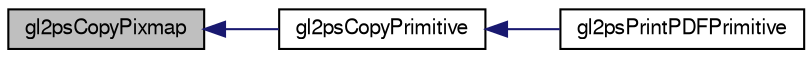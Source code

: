 digraph G
{
  edge [fontname="FreeSans",fontsize="10",labelfontname="FreeSans",labelfontsize="10"];
  node [fontname="FreeSans",fontsize="10",shape=record];
  rankdir="LR";
  Node1 [label="gl2psCopyPixmap",height=0.2,width=0.4,color="black", fillcolor="grey75", style="filled" fontcolor="black"];
  Node1 -> Node2 [dir="back",color="midnightblue",fontsize="10",style="solid",fontname="FreeSans"];
  Node2 [label="gl2psCopyPrimitive",height=0.2,width=0.4,color="black", fillcolor="white", style="filled",URL="$gl2ps_8c.html#a7082408f29ec0c1cf4d71669fc68db6a"];
  Node2 -> Node3 [dir="back",color="midnightblue",fontsize="10",style="solid",fontname="FreeSans"];
  Node3 [label="gl2psPrintPDFPrimitive",height=0.2,width=0.4,color="black", fillcolor="white", style="filled",URL="$gl2ps_8c.html#a4dae2d9467bc9f054fbf7e03540ac38b"];
}
